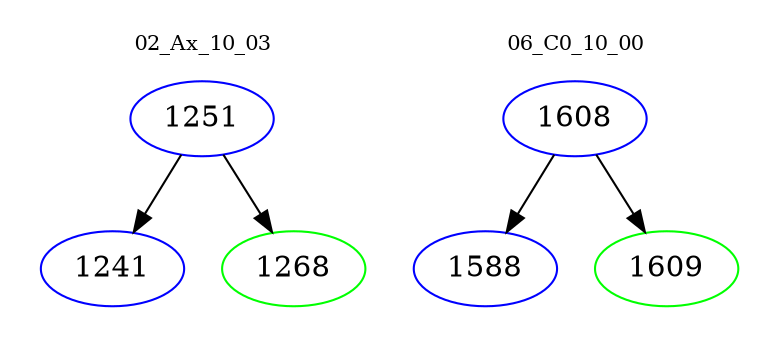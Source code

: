 digraph{
subgraph cluster_0 {
color = white
label = "02_Ax_10_03";
fontsize=10;
T0_1251 [label="1251", color="blue"]
T0_1251 -> T0_1241 [color="black"]
T0_1241 [label="1241", color="blue"]
T0_1251 -> T0_1268 [color="black"]
T0_1268 [label="1268", color="green"]
}
subgraph cluster_1 {
color = white
label = "06_C0_10_00";
fontsize=10;
T1_1608 [label="1608", color="blue"]
T1_1608 -> T1_1588 [color="black"]
T1_1588 [label="1588", color="blue"]
T1_1608 -> T1_1609 [color="black"]
T1_1609 [label="1609", color="green"]
}
}
